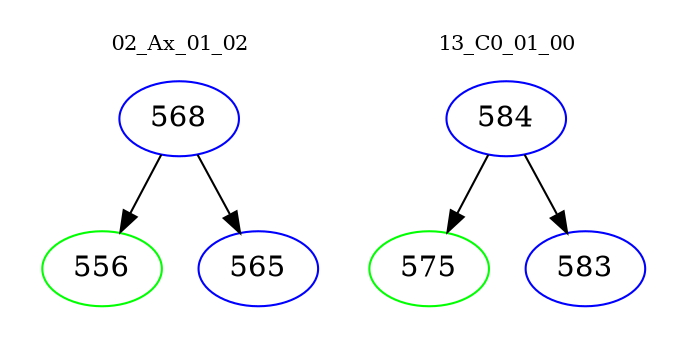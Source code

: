 digraph{
subgraph cluster_0 {
color = white
label = "02_Ax_01_02";
fontsize=10;
T0_568 [label="568", color="blue"]
T0_568 -> T0_556 [color="black"]
T0_556 [label="556", color="green"]
T0_568 -> T0_565 [color="black"]
T0_565 [label="565", color="blue"]
}
subgraph cluster_1 {
color = white
label = "13_C0_01_00";
fontsize=10;
T1_584 [label="584", color="blue"]
T1_584 -> T1_575 [color="black"]
T1_575 [label="575", color="green"]
T1_584 -> T1_583 [color="black"]
T1_583 [label="583", color="blue"]
}
}
